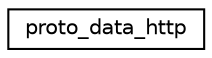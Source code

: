 digraph "Graphical Class Hierarchy"
{
  edge [fontname="Helvetica",fontsize="10",labelfontname="Helvetica",labelfontsize="10"];
  node [fontname="Helvetica",fontsize="10",shape=record];
  rankdir="LR";
  Node1 [label="proto_data_http",height=0.2,width=0.4,color="black", fillcolor="white", style="filled",URL="$structproto__data__http.html"];
}

